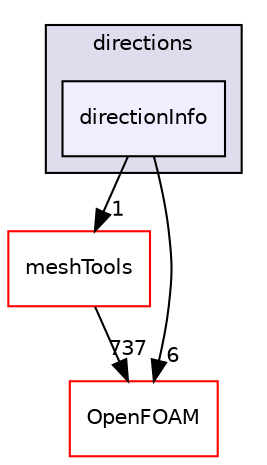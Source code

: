 digraph "src/dynamicMesh/meshCut/directions/directionInfo" {
  bgcolor=transparent;
  compound=true
  node [ fontsize="10", fontname="Helvetica"];
  edge [ labelfontsize="10", labelfontname="Helvetica"];
  subgraph clusterdir_9307821a0d8d3275ecd60e0907e34b47 {
    graph [ bgcolor="#ddddee", pencolor="black", label="directions" fontname="Helvetica", fontsize="10", URL="dir_9307821a0d8d3275ecd60e0907e34b47.html"]
  dir_cefc44570b110cd29f1559ba19ad6d69 [shape=box, label="directionInfo", style="filled", fillcolor="#eeeeff", pencolor="black", URL="dir_cefc44570b110cd29f1559ba19ad6d69.html"];
  }
  dir_ae30ad0bef50cf391b24c614251bb9fd [shape=box label="meshTools" color="red" URL="dir_ae30ad0bef50cf391b24c614251bb9fd.html"];
  dir_c5473ff19b20e6ec4dfe5c310b3778a8 [shape=box label="OpenFOAM" color="red" URL="dir_c5473ff19b20e6ec4dfe5c310b3778a8.html"];
  dir_ae30ad0bef50cf391b24c614251bb9fd->dir_c5473ff19b20e6ec4dfe5c310b3778a8 [headlabel="737", labeldistance=1.5 headhref="dir_001750_001896.html"];
  dir_cefc44570b110cd29f1559ba19ad6d69->dir_ae30ad0bef50cf391b24c614251bb9fd [headlabel="1", labeldistance=1.5 headhref="dir_000817_001750.html"];
  dir_cefc44570b110cd29f1559ba19ad6d69->dir_c5473ff19b20e6ec4dfe5c310b3778a8 [headlabel="6", labeldistance=1.5 headhref="dir_000817_001896.html"];
}
